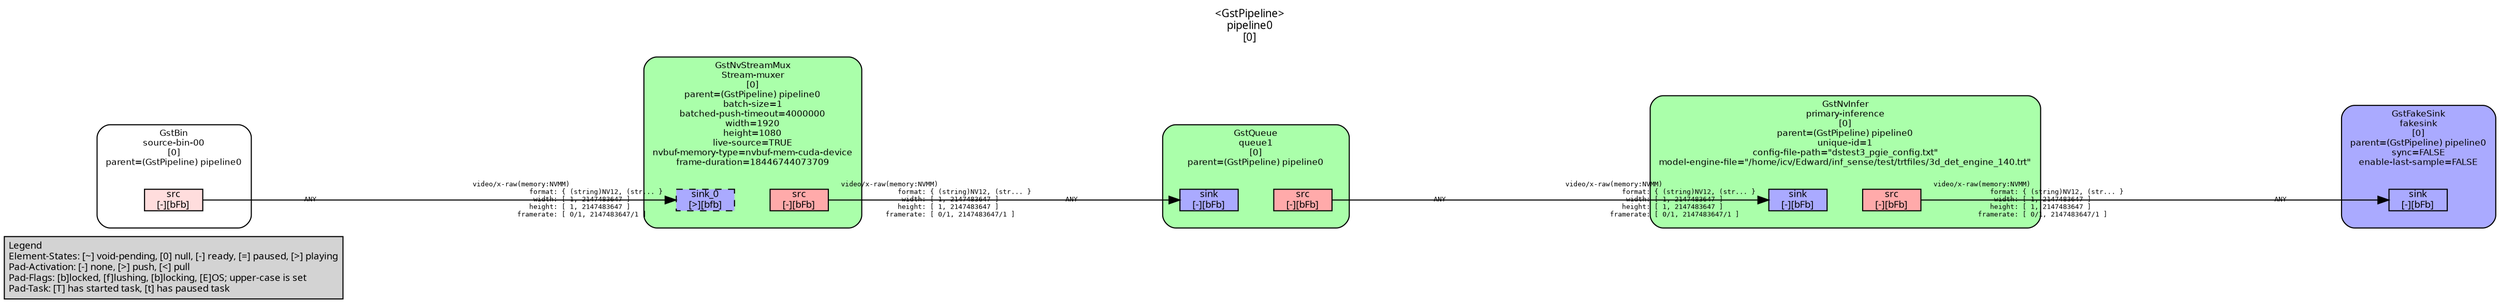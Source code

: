 digraph pipeline {
  rankdir=LR;
  fontname="sans";
  fontsize="10";
  labelloc=t;
  nodesep=.1;
  ranksep=.2;
  label="<GstPipeline>\npipeline0\n[0]";
  node [style="filled,rounded", shape=box, fontsize="9", fontname="sans", margin="0.0,0.0"];
  edge [labelfontsize="6", fontsize="9", fontname="monospace"];
  
  legend [
    pos="0,0!",
    margin="0.05,0.05",
    style="filled",
    label="Legend\lElement-States: [~] void-pending, [0] null, [-] ready, [=] paused, [>] playing\lPad-Activation: [-] none, [>] push, [<] pull\lPad-Flags: [b]locked, [f]lushing, [b]locking, [E]OS; upper-case is set\lPad-Task: [T] has started task, [t] has paused task\l",
  ];
  subgraph cluster_fakesink_0x2df6e20 {
    fontname="Bitstream Vera Sans";
    fontsize="8";
    style="filled,rounded";
    color=black;
    label="GstFakeSink\nfakesink\n[0]\nparent=(GstPipeline) pipeline0\nsync=FALSE\nenable-last-sample=FALSE";
    subgraph cluster_fakesink_0x2df6e20_sink {
      label="";
      style="invis";
      fakesink_0x2df6e20_sink_0x2835ce0 [color=black, fillcolor="#aaaaff", label="sink\n[-][bFb]", height="0.2", style="filled,solid"];
    }

    fillcolor="#aaaaff";
  }

  subgraph cluster_primary_inference_0x2e08a80 {
    fontname="Bitstream Vera Sans";
    fontsize="8";
    style="filled,rounded";
    color=black;
    label="GstNvInfer\nprimary-inference\n[0]\nparent=(GstPipeline) pipeline0\nunique-id=1\nconfig-file-path=\"dstest3_pgie_config.txt\"\nmodel-engine-file=\"/home/icv/Edward/inf_sense/test/trtfiles/3d_det_engine_140.trt\"";
    subgraph cluster_primary_inference_0x2e08a80_sink {
      label="";
      style="invis";
      primary_inference_0x2e08a80_sink_0x2834a60 [color=black, fillcolor="#aaaaff", label="sink\n[-][bFb]", height="0.2", style="filled,solid"];
    }

    subgraph cluster_primary_inference_0x2e08a80_src {
      label="";
      style="invis";
      primary_inference_0x2e08a80_src_0x2834cb0 [color=black, fillcolor="#ffaaaa", label="src\n[-][bFb]", height="0.2", style="filled,solid"];
    }

    primary_inference_0x2e08a80_sink_0x2834a60 -> primary_inference_0x2e08a80_src_0x2834cb0 [style="invis"];
    fillcolor="#aaffaa";
  }

  primary_inference_0x2e08a80_src_0x2834cb0 -> fakesink_0x2df6e20_sink_0x2835ce0 [labeldistance="10", labelangle="0", label="                                                  ", taillabel="video/x-raw(memory:NVMM)\l              format: { (string)NV12, (str... }\l               width: [ 1, 2147483647 ]\l              height: [ 1, 2147483647 ]\l           framerate: [ 0/1, 2147483647/1 ]\l", headlabel="ANY"]
  subgraph cluster_queue1_0x28c0080 {
    fontname="Bitstream Vera Sans";
    fontsize="8";
    style="filled,rounded";
    color=black;
    label="GstQueue\nqueue1\n[0]\nparent=(GstPipeline) pipeline0";
    subgraph cluster_queue1_0x28c0080_sink {
      label="";
      style="invis";
      queue1_0x28c0080_sink_0x28345c0 [color=black, fillcolor="#aaaaff", label="sink\n[-][bFb]", height="0.2", style="filled,solid"];
    }

    subgraph cluster_queue1_0x28c0080_src {
      label="";
      style="invis";
      queue1_0x28c0080_src_0x2834810 [color=black, fillcolor="#ffaaaa", label="src\n[-][bFb]", height="0.2", style="filled,solid"];
    }

    queue1_0x28c0080_sink_0x28345c0 -> queue1_0x28c0080_src_0x2834810 [style="invis"];
    fillcolor="#aaffaa";
  }

  queue1_0x28c0080_src_0x2834810 -> primary_inference_0x2e08a80_sink_0x2834a60 [labeldistance="10", labelangle="0", label="                                                  ", taillabel="ANY", headlabel="video/x-raw(memory:NVMM)\l              format: { (string)NV12, (str... }\l               width: [ 1, 2147483647 ]\l              height: [ 1, 2147483647 ]\l           framerate: [ 0/1, 2147483647/1 ]\l"]
  subgraph cluster_source_bin_00_0x2837100 {
    fontname="Bitstream Vera Sans";
    fontsize="8";
    style="filled,rounded";
    color=black;
    label="GstBin\nsource-bin-00\n[0]\nparent=(GstPipeline) pipeline0";
    subgraph cluster_source_bin_00_0x2837100_src {
      label="";
      style="invis";
      source_bin_00_0x2837100_src_0x28b6210 [color=black, fillcolor="#ffdddd", label="src\n[-][bFb]", height="0.2", style="filled,solid"];
    }

    fillcolor="#ffffff";
    subgraph cluster_uri_decode_bin_0x28aa0f0 {
      fontname="Bitstream Vera Sans";
      fontsize="8";
      style="filled,rounded";
      color=black;
      label="GstURIDecodeBin\nuri-decode-bin\n[0]\nparent=(GstBin) source-bin-00\nuri=\"rtsp://service:Icv%24%241234@192.168.7.73\"\ncaps=video/x-raw(ANY); audio/x-raw(ANY); text/x-raw(ANY); subpicture/x-dvd; subpictur…";
      fillcolor="#ffffff";
    }

  }

  source_bin_00_0x2837100_src_0x28b6210 -> Stream_muxer_0x2832060_sink_0_0x2834370 [labeldistance="10", labelangle="0", label="                                                  ", taillabel="ANY", headlabel="video/x-raw(memory:NVMM)\l              format: { (string)NV12, (str... }\l               width: [ 1, 2147483647 ]\l              height: [ 1, 2147483647 ]\l           framerate: [ 0/1, 2147483647/1 ]\l"]
  subgraph cluster_Stream_muxer_0x2832060 {
    fontname="Bitstream Vera Sans";
    fontsize="8";
    style="filled,rounded";
    color=black;
    label="GstNvStreamMux\nStream-muxer\n[0]\nparent=(GstPipeline) pipeline0\nbatch-size=1\nbatched-push-timeout=4000000\nwidth=1920\nheight=1080\nlive-source=TRUE\nnvbuf-memory-type=nvbuf-mem-cuda-device\nframe-duration=18446744073709";
    subgraph cluster_Stream_muxer_0x2832060_sink {
      label="";
      style="invis";
      Stream_muxer_0x2832060_sink_0_0x2834370 [color=black, fillcolor="#aaaaff", label="sink_0\n[>][bfb]", height="0.2", style="filled,dashed"];
    }

    subgraph cluster_Stream_muxer_0x2832060_src {
      label="";
      style="invis";
      Stream_muxer_0x2832060_src_0x2834120 [color=black, fillcolor="#ffaaaa", label="src\n[-][bFb]", height="0.2", style="filled,solid"];
    }

    Stream_muxer_0x2832060_sink_0_0x2834370 -> Stream_muxer_0x2832060_src_0x2834120 [style="invis"];
    fillcolor="#aaffaa";
  }

  Stream_muxer_0x2832060_src_0x2834120 -> queue1_0x28c0080_sink_0x28345c0 [labeldistance="10", labelangle="0", label="                                                  ", taillabel="video/x-raw(memory:NVMM)\l              format: { (string)NV12, (str... }\l               width: [ 1, 2147483647 ]\l              height: [ 1, 2147483647 ]\l           framerate: [ 0/1, 2147483647/1 ]\l", headlabel="ANY"]
}
